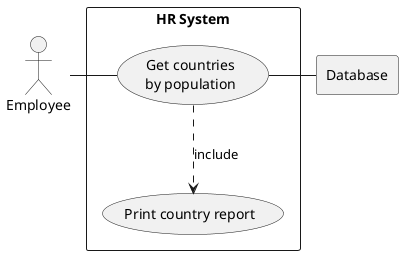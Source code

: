 @startuml

actor EMP as "Employee"

rectangle Database

rectangle "HR System" {
    usecase UC4 as "Get countries
    by population"

    usecase UCa as "Print country report"

    EMP - UC4
    UC4 ..> UCa : include
    UC4 - Database
}

@enduml